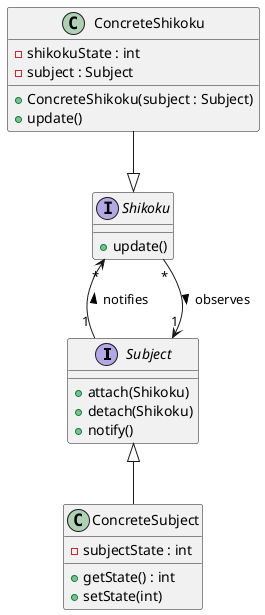 @startuml UML_Klassendiagramm6.png
' Interface Klassen
interface Subject {
    + attach(Shikoku)
    + detach(Shikoku)
    + notify()
}

interface Shikoku {
    + update()
}

' Konkrete Klassen
class ConcreteSubject {
    - subjectState : int
    + getState() : int
    + setState(int)
}

class ConcreteShikoku {
    - shikokuState : int
    - subject : Subject
    + ConcreteShikoku(subject : Subject)
    + update()
}

' Vererbungen
ConcreteShikoku --|> Shikoku
Subject <|-- ConcreteSubject

' Assoziationen
Shikoku -[hidden]- Subject
Shikoku "*" <-- "1" Subject : notifies <
Shikoku -[hidden]- Subject
Shikoku "*" --> "1" Subject : observes >
@enduml
